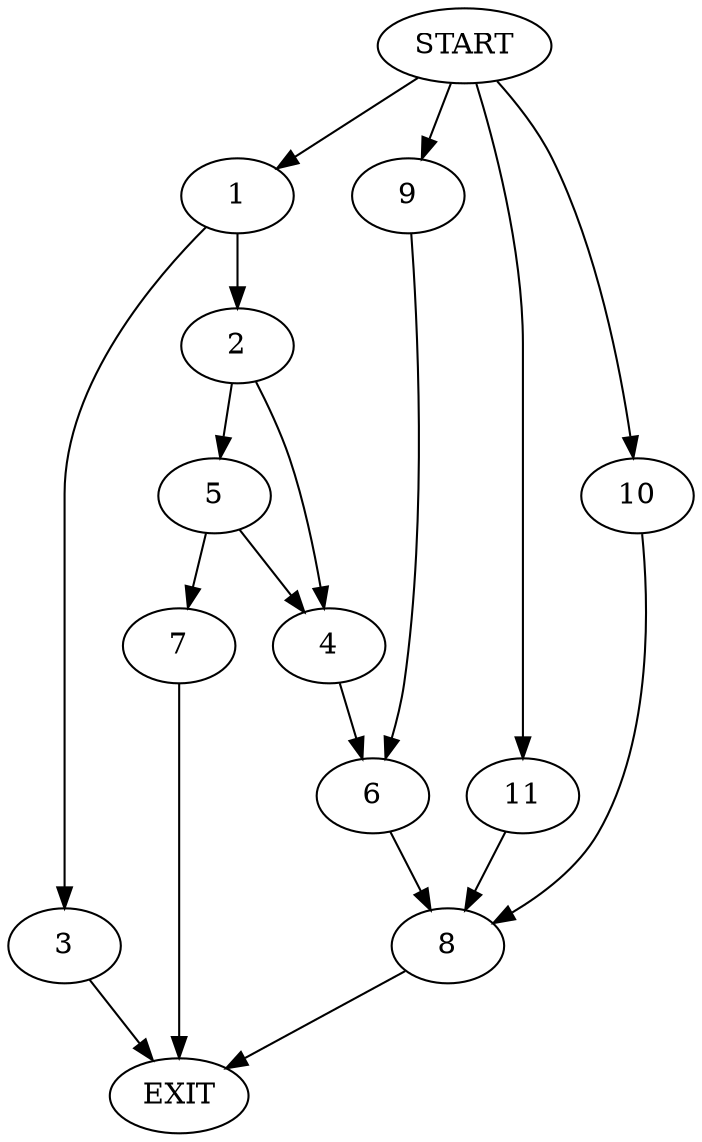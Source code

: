 digraph {
0 [label="START"]
12 [label="EXIT"]
0 -> 1
1 -> 2
1 -> 3
2 -> 4
2 -> 5
3 -> 12
4 -> 6
5 -> 7
5 -> 4
7 -> 12
6 -> 8
0 -> 9
9 -> 6
8 -> 12
0 -> 10
10 -> 8
0 -> 11
11 -> 8
}
